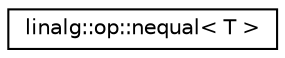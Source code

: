 digraph "Graphical Class Hierarchy"
{
  edge [fontname="Helvetica",fontsize="10",labelfontname="Helvetica",labelfontsize="10"];
  node [fontname="Helvetica",fontsize="10",shape=record];
  rankdir="LR";
  Node1 [label="linalg::op::nequal\< T \>",height=0.2,width=0.4,color="black", fillcolor="white", style="filled",URL="$structlinalg_1_1op_1_1nequal.html"];
}
